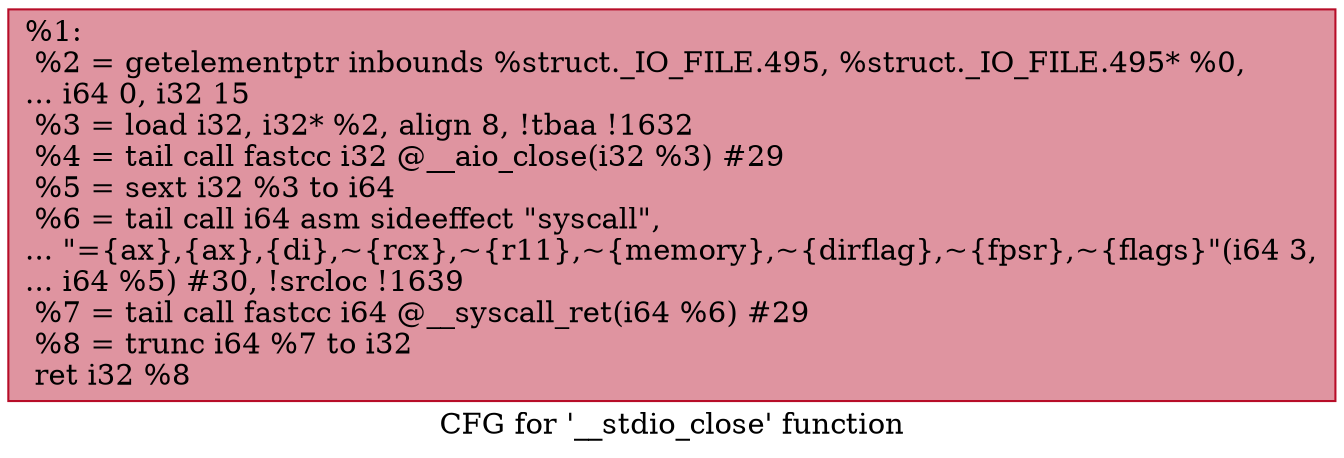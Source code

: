 digraph "CFG for '__stdio_close' function" {
	label="CFG for '__stdio_close' function";

	Node0x171d160 [shape=record,color="#b70d28ff", style=filled, fillcolor="#b70d2870",label="{%1:\l  %2 = getelementptr inbounds %struct._IO_FILE.495, %struct._IO_FILE.495* %0,\l... i64 0, i32 15\l  %3 = load i32, i32* %2, align 8, !tbaa !1632\l  %4 = tail call fastcc i32 @__aio_close(i32 %3) #29\l  %5 = sext i32 %3 to i64\l  %6 = tail call i64 asm sideeffect \"syscall\",\l... \"=\{ax\},\{ax\},\{di\},~\{rcx\},~\{r11\},~\{memory\},~\{dirflag\},~\{fpsr\},~\{flags\}\"(i64 3,\l... i64 %5) #30, !srcloc !1639\l  %7 = tail call fastcc i64 @__syscall_ret(i64 %6) #29\l  %8 = trunc i64 %7 to i32\l  ret i32 %8\l}"];
}
